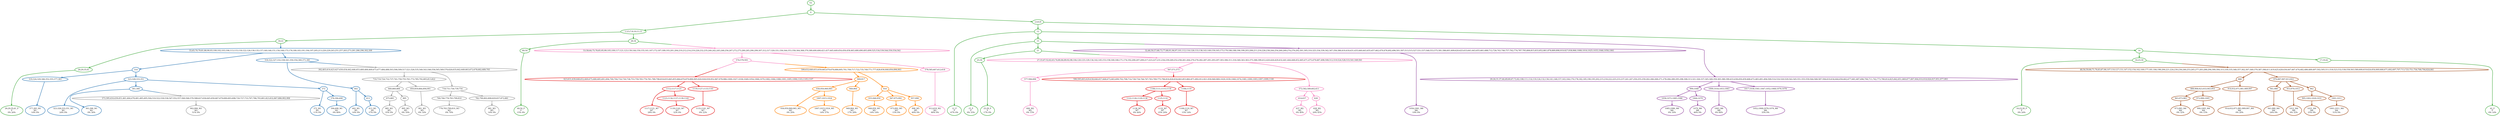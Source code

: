 digraph T {
	{
		rank=same
		123 [penwidth=3,colorscheme=set19,color=3,label="26;29;35;41_P\nP\n0% 26%"]
		120 [penwidth=3,colorscheme=set19,color=3,label="40;54_P\nP\n15% 0%"]
		117 [penwidth=3,colorscheme=set19,color=3,label="12_P\nP\n67% 0%"]
		115 [penwidth=3,colorscheme=set19,color=3,label="15_P\nP\n0% 35%"]
		112 [penwidth=3,colorscheme=set19,color=3,label="25;39_P\nP\n17% 0%"]
		109 [penwidth=3,colorscheme=set19,color=3,label="16;23;30_P\nP\n0% 24%"]
		107 [penwidth=3,colorscheme=set19,color=3,label="42_P\nP\n0% 14%"]
		104 [penwidth=3,colorscheme=set19,color=2,label="377;383_M1\nM1\n14% 0%"]
		102 [penwidth=3,colorscheme=set19,color=2,label="323;328;333;351_M1\nM1\n24% 0%"]
		100 [penwidth=3,colorscheme=set19,color=2,label="361;366_M1\nM1\n0% 34%"]
		98 [penwidth=3,colorscheme=set19,color=2,label="372_M1\nM1\n11% 0%"]
		96 [penwidth=3,colorscheme=set19,color=2,label="394;408_M1\nM1\n0% 66%"]
		93 [penwidth=3,colorscheme=set19,color=2,label="402_M1\nM1\n14% 0%"]
		91 [penwidth=3,colorscheme=set19,color=2,label="413_M1\nM1\n37% 0%"]
		88 [penwidth=3,colorscheme=set19,color=8,label="612;618_M2\nM2\n80% 0%"]
		85 [penwidth=3,colorscheme=set19,color=8,label="606_M2\nM2\n0% 15%"]
		82 [penwidth=3,colorscheme=set19,color=8,label="637_M2\nM2\n0% 40%"]
		80 [penwidth=3,colorscheme=set19,color=8,label="628_M2\nM2\n20% 45%"]
		79 [penwidth=3,colorscheme=set19,color=9,label="902;906_M3\nM3\n51% 0%"]
		75 [penwidth=3,colorscheme=set19,color=9,label="885_M3\nM3\n35% 0%"]
		73 [penwidth=3,colorscheme=set19,color=9,label="895_M3\nM3\n0% 16%"]
		71 [penwidth=3,colorscheme=set19,color=9,label="901_M3\nM3\n0% 14%"]
		68 [penwidth=3,colorscheme=set19,color=9,label="778;783;799;810_M3\nM3\n0% 70%"]
		66 [penwidth=3,colorscheme=set19,color=9,label="881_M3\nM3\n14% 0%"]
		62 [penwidth=3,colorscheme=set19,color=7,label="973;983_M4\nM4\n0% 32%"]
		60 [penwidth=3,colorscheme=set19,color=7,label="990;1005_M4\nM4\n0% 15%"]
		58 [penwidth=3,colorscheme=set19,color=7,label="914;932;971;981;989;997_M4\nM4\n0% 20%"]
		55 [penwidth=3,colorscheme=set19,color=7,label="941;980_M4\nM4\n24% 0%"]
		53 [penwidth=3,colorscheme=set19,color=7,label="1012_M4\nM4\n0% 32%"]
		50 [penwidth=3,colorscheme=set19,color=7,label="1031_M4\nM4\n25% 0%"]
		48 [penwidth=3,colorscheme=set19,color=7,label="1001;1011_M4\nM4\n51% 0%"]
		45 [penwidth=3,colorscheme=set19,color=5,label="936;950;960;965_M5\nM5\n0% 20%"]
		43 [penwidth=3,colorscheme=set19,color=5,label="1007;1015;1024_M5\nM5\n14% 37%"]
		41 [penwidth=3,colorscheme=set19,color=5,label="949;964_M5\nM5\n17% 28%"]
		38 [penwidth=3,colorscheme=set19,color=5,label="948;959_M5\nM5\n14% 14%"]
		36 [penwidth=3,colorscheme=set19,color=5,label="975;992_M5\nM5\n15% 0%"]
		34 [penwidth=3,colorscheme=set19,color=5,label="998_M5\nM5\n40% 0%"]
		33 [penwidth=3,colorscheme=set19,color=4,label="1056;1061_M6\nM6\n19% 0%"]
		30 [penwidth=3,colorscheme=set19,color=4,label="1085;1086_M6\nM6\n0% 16%"]
		28 [penwidth=3,colorscheme=set19,color=4,label="1079_M6\nM6\n46% 0%"]
		26 [penwidth=3,colorscheme=set19,color=4,label="1063_M6\nM6\n0% 84%"]
		24 [penwidth=3,colorscheme=set19,color=4,label="1052;1068;1076;1078_M6\nM6\n35% 0%"]
		22 [penwidth=3,colorscheme=set19,color=1,label="1117;1121_M7\nM7\n28% 0%"]
		20 [penwidth=3,colorscheme=set19,color=1,label="1139;1142_M7\nM7\n32% 0%"]
		18 [penwidth=3,colorscheme=set19,color=1,label="1133;1141_M7\nM7\n0% 22%"]
		15 [penwidth=3,colorscheme=set19,color=1,label="1136_M7\nM7\n0% 44%"]
		13 [penwidth=3,colorscheme=set19,color=1,label="1132_M7\nM7\n25% 20%"]
		11 [penwidth=3,colorscheme=set19,color=1,label="1108;1110_M7\nM7\n15% 14%"]
	}
	128 [penwidth=3,colorscheme=set19,color=3,label="GL"]
	127 [penwidth=3,colorscheme=set19,color=3,label="0"]
	126 [penwidth=3,colorscheme=set19,color=3,label="1;3;5;7;9;10;11;13"]
	125 [penwidth=3,colorscheme=set19,color=3,label="18;22"]
	124 [penwidth=3,colorscheme=set19,color=3,label="26;29;35;41"]
	122 [penwidth=3,colorscheme=set19,color=3,label="28;34"]
	121 [penwidth=3,colorscheme=set19,color=3,label="40;54"]
	119 [penwidth=3,colorscheme=set19,color=3,label="2;4;6;8"]
	118 [penwidth=3,colorscheme=set19,color=3,label="12"]
	116 [penwidth=3,colorscheme=set19,color=3,label="15"]
	114 [penwidth=3,colorscheme=set19,color=3,label="21"]
	113 [penwidth=3,colorscheme=set19,color=3,label="25;39"]
	111 [penwidth=3,colorscheme=set19,color=3,label="14"]
	110 [penwidth=3,colorscheme=set19,color=3,label="16;23;30"]
	108 [penwidth=3,colorscheme=set19,color=3,label="17;19;42"]
	106 [penwidth=3,colorscheme=set19,color=2,label="314"]
	105 [penwidth=3,colorscheme=set19,color=2,label="319;324;329;346;352;355;377;383"]
	103 [penwidth=3,colorscheme=set19,color=2,label="323;328;333;351"]
	101 [penwidth=3,colorscheme=set19,color=2,label="361;366"]
	99 [penwidth=3,colorscheme=set19,color=2,label="372"]
	97 [penwidth=3,colorscheme=set19,color=2,label="376;394;408"]
	95 [penwidth=3,colorscheme=set19,color=2,label="318;322;327;332;338;341;350;354;360;371;381"]
	94 [penwidth=3,colorscheme=set19,color=2,label="402"]
	92 [penwidth=3,colorscheme=set19,color=2,label="413"]
	90 [penwidth=3,colorscheme=set19,color=8,label="574;579;593"]
	89 [penwidth=3,colorscheme=set19,color=8,label="578;585;607;612;618"]
	87 [penwidth=3,colorscheme=set19,color=8,label="567;571;573"]
	86 [penwidth=3,colorscheme=set19,color=8,label="577;584;606"]
	84 [penwidth=3,colorscheme=set19,color=8,label="572;582;589;602;611"]
	83 [penwidth=3,colorscheme=set19,color=8,label="614;637"]
	81 [penwidth=3,colorscheme=set19,color=8,label="628"]
	78 [penwidth=3,colorscheme=set19,color=9,label="710;719;724;732;737;741;750;755;761;772;785;792;805;813;822"]
	77 [penwidth=3,colorscheme=set19,color=9,label="840;860;866"]
	76 [penwidth=3,colorscheme=set19,color=9,label="875;885"]
	74 [penwidth=3,colorscheme=set19,color=9,label="895"]
	72 [penwidth=3,colorscheme=set19,color=9,label="850;859;884;894;901"]
	70 [penwidth=3,colorscheme=set19,color=9,label="718;731;736;739;754"]
	69 [penwidth=3,colorscheme=set19,color=9,label="760;766;778;783;799;810"]
	67 [penwidth=3,colorscheme=set19,color=9,label="782;790;802;808;829;837;872;881"]
	65 [penwidth=3,colorscheme=set19,color=7,label="868"]
	64 [penwidth=3,colorscheme=set19,color=7,label="888;908;923;933;943;955"]
	63 [penwidth=3,colorscheme=set19,color=7,label="963;973;983"]
	61 [penwidth=3,colorscheme=set19,color=7,label="972;990;1005"]
	59 [penwidth=3,colorscheme=set19,color=7,label="914;932;971;981;989;997"]
	57 [penwidth=3,colorscheme=set19,color=7,label="876;887;907;913;922"]
	56 [penwidth=3,colorscheme=set19,color=7,label="941;980"]
	54 [penwidth=3,colorscheme=set19,color=7,label="953;979;1012"]
	52 [penwidth=3,colorscheme=set19,color=7,label="962"]
	51 [penwidth=3,colorscheme=set19,color=7,label="995;1002;1020;1031"]
	49 [penwidth=3,colorscheme=set19,color=7,label="1001;1011"]
	47 [penwidth=3,colorscheme=set19,color=5,label="909;917"]
	46 [penwidth=3,colorscheme=set19,color=5,label="936;950;960;965"]
	44 [penwidth=3,colorscheme=set19,color=5,label="1007;1015;1024"]
	42 [penwidth=3,colorscheme=set19,color=5,label="949;964"]
	40 [penwidth=3,colorscheme=set19,color=5,label="916"]
	39 [penwidth=3,colorscheme=set19,color=5,label="935;948;959"]
	37 [penwidth=3,colorscheme=set19,color=5,label="947;975;992"]
	35 [penwidth=3,colorscheme=set19,color=5,label="957;998"]
	32 [penwidth=3,colorscheme=set19,color=4,label="999;1048"]
	31 [penwidth=3,colorscheme=set19,color=4,label="1058;1072;1085;1086"]
	29 [penwidth=3,colorscheme=set19,color=4,label="1064;1079"]
	27 [penwidth=3,colorscheme=set19,color=4,label="1009;1018;1053;1063"]
	25 [penwidth=3,colorscheme=set19,color=4,label="1017;1036;1041;1047;1052;1068;1076;1078"]
	23 [penwidth=3,colorscheme=set19,color=1,label="1112;1117;1121"]
	21 [penwidth=3,colorscheme=set19,color=1,label="1123;1134;1137;1139;1142"]
	19 [penwidth=3,colorscheme=set19,color=1,label="1119;1127;1133;1141"]
	17 [penwidth=3,colorscheme=set19,color=1,label="1106;1111;1115;1118"]
	16 [penwidth=3,colorscheme=set19,color=1,label="1122;1126;1129;1136"]
	14 [penwidth=3,colorscheme=set19,color=1,label="1125;1132"]
	12 [penwidth=3,colorscheme=set19,color=1,label="1108;1110"]
	10 [penwidth=3,colorscheme=set19,color=1,label="623;631;639;648;652;669;675;680;685;691;694;700;704;716;730;738;753;759;765;776;781;789;798;818;835;845;855;864;870;879;890;905;920;928;939;952;967;978;986;1000;1027;1038;1049;1054;1066;1070;1082;1084;1088;1091;1095;1098;1103;1105;1107"]
	9 [penwidth=3,colorscheme=set19,color=1,label="590;595;603;629;638;646;657;668;673;683;699;702;708;714;728;734;744;747;763;769;775;796;816;826;834;843;853;862;871;892;912;921;930;940;969;1029;1039;1060;1074;1081;1090;1093;1097;1099;1100"]
	8 [penwidth=3,colorscheme=set19,color=5,label="599;632;640;653;659;665;670;676;686;695;701;709;717;722;735;749;771;777;828;836;846;856;896;903"]
	7 [penwidth=3,colorscheme=set19,color=9,label="373;395;416;439;451;461;464;478;481;485;495;504;510;522;530;536;547;552;557;560;566;570;588;627;636;645;650;667;679;690;693;698;720;727;733;767;786;793;801;823;832;867;886;902;906"]
	6 [penwidth=3,colorscheme=set19,color=9,label="392;403;414;423;427;430;434;442;446;453;460;466;469;473;477;484;488;503;506;509;517;521;526;535;540;543;546;556;565;569;576;626;635;642;649;663;672;678;682;689;705"]
	5 [penwidth=3,colorscheme=set19,color=4,label="20;24;31;37;44;49;60;67;72;82;108;111;114;119;124;132;136;141;148;157;163;164;170;178;182;185;190;195;202;215;218;222;225;233;237;241;247;250;255;259;262;266;268;271;278;284;289;295;298;308;313;321;326;337;345;349;359;365;380;390;433;438;450;459;468;472;483;491;494;500;514;516;520;529;542;545;551;555;559;564;568;587;594;610;634;644;656;662;677;681;687;696;706;711;742;773;780;814;825;842;851;869;877;897;904;910;918;926;937;951;977;993"]
	4 [penwidth=3,colorscheme=set19,color=4,label="32;46;50;57;68;73;77;88;91;94;97;101;112;116;128;133;138;143;149;159;165;173;179;186;188;196;199;203;208;211;216;226;238;244;254;260;269;274;279;292;301;305;310;325;334;339;342;347;356;386;410;418;431;435;440;443;455;457;462;470;476;492;496;501;507;513;515;527;531;537;548;553;575;581;586;601;609;620;625;633;641;643;655;661;688;712;726;743;746;757;762;774;787;795;806;815;833;852;861;878;889;898;919;927;938;966;1008;1016;1025;1035;1046;1056;1061"]
	3 [penwidth=3,colorscheme=set19,color=7,label="48;56;59;66;71;76;83;87;96;107;110;127;131;147;152;154;162;169;177;181;184;198;206;221;224;230;236;246;253;265;277;283;288;294;300;304;315;330;335;348;357;362;367;369;379;387;398;411;419;425;428;436;447;467;474;482;486;489;497;502;505;511;518;523;532;538;558;563;580;600;619;624;654;660;666;671;692;697;707;713;725;751;756;768;794;824;841"]
	2 [penwidth=3,colorscheme=set19,color=8,label="53;58;64;75;78;85;95;99;105;109;117;121;123;139;144;150;155;161;167;172;187;189;193;201;204;210;212;214;219;228;232;235;240;242;245;248;256;267;272;275;280;285;290;299;307;312;317;320;331;336;344;353;358;364;368;370;389;400;406;421;437;445;449;454;456;458;463;480;490;493;499;525;534;539;544;550;554;562"]
	1 [penwidth=3,colorscheme=set19,color=8,label="27;33;47;52;62;63;74;80;84;89;92;98;104;120;125;129;134;142;145;153;158;160;166;171;174;192;200;207;209;217;223;227;231;234;239;249;252;258;261;264;270;276;282;287;291;293;297;303;306;311;316;340;343;363;375;388;399;412;420;426;429;432;441;444;448;452;465;471;475;479;487;498;508;512;519;524;528;533;541;549;561"]
	0 [penwidth=3,colorscheme=set19,color=2,label="55;65;70;79;81;86;90;93;100;102;103;106;113;115;118;122;126;130;135;137;140;146;151;156;168;175;176;180;183;191;194;197;205;213;220;229;243;251;257;263;273;281;286;296;302;309"]
	128 -> 127 [penwidth=3,colorscheme=set19,color=3]
	127 -> 119 [penwidth=3,colorscheme=set19,color=3]
	127 -> 126 [penwidth=3,colorscheme=set19,color=3]
	126 -> 125 [penwidth=3,colorscheme=set19,color=3]
	126 -> 122 [penwidth=3,colorscheme=set19,color=3]
	125 -> 124 [penwidth=3,colorscheme=set19,color=3]
	125 -> 0 [penwidth=3,colorscheme=set19,color="3;0.5:2"]
	124 -> 123 [penwidth=3,colorscheme=set19,color=3]
	122 -> 121 [penwidth=3,colorscheme=set19,color=3]
	122 -> 2 [penwidth=3,colorscheme=set19,color="3;0.5:8"]
	121 -> 120 [penwidth=3,colorscheme=set19,color=3]
	119 -> 118 [penwidth=3,colorscheme=set19,color=3]
	119 -> 111 [penwidth=3,colorscheme=set19,color=3]
	118 -> 117 [penwidth=3,colorscheme=set19,color=3]
	118 -> 116 [penwidth=3,colorscheme=set19,color=3]
	118 -> 5 [penwidth=3,colorscheme=set19,color="3;0.5:4"]
	116 -> 115 [penwidth=3,colorscheme=set19,color=3]
	116 -> 114 [penwidth=3,colorscheme=set19,color=3]
	116 -> 4 [penwidth=3,colorscheme=set19,color="3;0.5:4"]
	114 -> 113 [penwidth=3,colorscheme=set19,color=3]
	114 -> 1 [penwidth=3,colorscheme=set19,color="3;0.5:8"]
	113 -> 112 [penwidth=3,colorscheme=set19,color=3]
	111 -> 110 [penwidth=3,colorscheme=set19,color=3]
	111 -> 108 [penwidth=3,colorscheme=set19,color=3]
	110 -> 109 [penwidth=3,colorscheme=set19,color=3]
	110 -> 3 [penwidth=3,colorscheme=set19,color="3;0.5:7"]
	108 -> 107 [penwidth=3,colorscheme=set19,color=3]
	106 -> 103 [penwidth=3,colorscheme=set19,color=2]
	106 -> 105 [penwidth=3,colorscheme=set19,color=2]
	105 -> 104 [penwidth=3,colorscheme=set19,color=2]
	103 -> 102 [penwidth=3,colorscheme=set19,color=2]
	103 -> 101 [penwidth=3,colorscheme=set19,color=2]
	103 -> 99 [penwidth=3,colorscheme=set19,color=2]
	101 -> 100 [penwidth=3,colorscheme=set19,color=2]
	101 -> 7 [penwidth=3,colorscheme=set19,color="2;0.5:9"]
	99 -> 98 [penwidth=3,colorscheme=set19,color=2]
	99 -> 97 [penwidth=3,colorscheme=set19,color=2]
	97 -> 96 [penwidth=3,colorscheme=set19,color=2]
	95 -> 94 [penwidth=3,colorscheme=set19,color=2]
	95 -> 6 [penwidth=3,colorscheme=set19,color="2;0.5:9"]
	94 -> 93 [penwidth=3,colorscheme=set19,color=2]
	94 -> 92 [penwidth=3,colorscheme=set19,color=2]
	92 -> 91 [penwidth=3,colorscheme=set19,color=2]
	90 -> 10 [penwidth=3,colorscheme=set19,color="8;0.5:1"]
	90 -> 8 [penwidth=3,colorscheme=set19,color="8;0.5:5"]
	89 -> 88 [penwidth=3,colorscheme=set19,color=8]
	87 -> 86 [penwidth=3,colorscheme=set19,color=8]
	87 -> 9 [penwidth=3,colorscheme=set19,color="8;0.5:1"]
	86 -> 85 [penwidth=3,colorscheme=set19,color=8]
	84 -> 81 [penwidth=3,colorscheme=set19,color=8]
	84 -> 83 [penwidth=3,colorscheme=set19,color=8]
	83 -> 82 [penwidth=3,colorscheme=set19,color=8]
	81 -> 80 [penwidth=3,colorscheme=set19,color=8]
	78 -> 77 [penwidth=3,colorscheme=set19,color=9]
	78 -> 72 [penwidth=3,colorscheme=set19,color=9]
	77 -> 74 [penwidth=3,colorscheme=set19,color=9]
	77 -> 76 [penwidth=3,colorscheme=set19,color=9]
	76 -> 75 [penwidth=3,colorscheme=set19,color=9]
	74 -> 73 [penwidth=3,colorscheme=set19,color=9]
	72 -> 71 [penwidth=3,colorscheme=set19,color=9]
	70 -> 67 [penwidth=3,colorscheme=set19,color=9]
	70 -> 69 [penwidth=3,colorscheme=set19,color=9]
	69 -> 68 [penwidth=3,colorscheme=set19,color=9]
	67 -> 66 [penwidth=3,colorscheme=set19,color=9]
	65 -> 64 [penwidth=3,colorscheme=set19,color=7]
	65 -> 59 [penwidth=3,colorscheme=set19,color=7]
	64 -> 61 [penwidth=3,colorscheme=set19,color=7]
	64 -> 63 [penwidth=3,colorscheme=set19,color=7]
	63 -> 62 [penwidth=3,colorscheme=set19,color=7]
	61 -> 60 [penwidth=3,colorscheme=set19,color=7]
	59 -> 58 [penwidth=3,colorscheme=set19,color=7]
	57 -> 56 [penwidth=3,colorscheme=set19,color=7]
	57 -> 52 [penwidth=3,colorscheme=set19,color=7]
	57 -> 54 [penwidth=3,colorscheme=set19,color=7]
	56 -> 55 [penwidth=3,colorscheme=set19,color=7]
	54 -> 53 [penwidth=3,colorscheme=set19,color=7]
	52 -> 49 [penwidth=3,colorscheme=set19,color=7]
	52 -> 51 [penwidth=3,colorscheme=set19,color=7]
	51 -> 50 [penwidth=3,colorscheme=set19,color=7]
	49 -> 48 [penwidth=3,colorscheme=set19,color=7]
	47 -> 46 [penwidth=3,colorscheme=set19,color=5]
	47 -> 42 [penwidth=3,colorscheme=set19,color=5]
	46 -> 45 [penwidth=3,colorscheme=set19,color=5]
	46 -> 44 [penwidth=3,colorscheme=set19,color=5]
	44 -> 43 [penwidth=3,colorscheme=set19,color=5]
	42 -> 41 [penwidth=3,colorscheme=set19,color=5]
	40 -> 35 [penwidth=3,colorscheme=set19,color=5]
	40 -> 37 [penwidth=3,colorscheme=set19,color=5]
	40 -> 39 [penwidth=3,colorscheme=set19,color=5]
	39 -> 38 [penwidth=3,colorscheme=set19,color=5]
	37 -> 36 [penwidth=3,colorscheme=set19,color=5]
	35 -> 34 [penwidth=3,colorscheme=set19,color=5]
	32 -> 29 [penwidth=3,colorscheme=set19,color=4]
	32 -> 31 [penwidth=3,colorscheme=set19,color=4]
	31 -> 30 [penwidth=3,colorscheme=set19,color=4]
	29 -> 28 [penwidth=3,colorscheme=set19,color=4]
	27 -> 26 [penwidth=3,colorscheme=set19,color=4]
	25 -> 24 [penwidth=3,colorscheme=set19,color=4]
	23 -> 22 [penwidth=3,colorscheme=set19,color=1]
	23 -> 21 [penwidth=3,colorscheme=set19,color=1]
	21 -> 20 [penwidth=3,colorscheme=set19,color=1]
	19 -> 18 [penwidth=3,colorscheme=set19,color=1]
	17 -> 14 [penwidth=3,colorscheme=set19,color=1]
	17 -> 16 [penwidth=3,colorscheme=set19,color=1]
	16 -> 15 [penwidth=3,colorscheme=set19,color=1]
	14 -> 13 [penwidth=3,colorscheme=set19,color=1]
	12 -> 11 [penwidth=3,colorscheme=set19,color=1]
	10 -> 23 [penwidth=3,colorscheme=set19,color=1]
	10 -> 19 [penwidth=3,colorscheme=set19,color=1]
	9 -> 17 [penwidth=3,colorscheme=set19,color=1]
	9 -> 12 [penwidth=3,colorscheme=set19,color=1]
	8 -> 47 [penwidth=3,colorscheme=set19,color=5]
	8 -> 40 [penwidth=3,colorscheme=set19,color=5]
	7 -> 79 [penwidth=3,colorscheme=set19,color=9]
	6 -> 78 [penwidth=3,colorscheme=set19,color=9]
	6 -> 70 [penwidth=3,colorscheme=set19,color=9]
	5 -> 32 [penwidth=3,colorscheme=set19,color=4]
	5 -> 27 [penwidth=3,colorscheme=set19,color=4]
	5 -> 25 [penwidth=3,colorscheme=set19,color=4]
	4 -> 33 [penwidth=3,colorscheme=set19,color=4]
	3 -> 65 [penwidth=3,colorscheme=set19,color=7]
	3 -> 57 [penwidth=3,colorscheme=set19,color=7]
	2 -> 90 [penwidth=3,colorscheme=set19,color=8]
	2 -> 89 [penwidth=3,colorscheme=set19,color=8]
	1 -> 87 [penwidth=3,colorscheme=set19,color=8]
	1 -> 84 [penwidth=3,colorscheme=set19,color=8]
	0 -> 106 [penwidth=3,colorscheme=set19,color=2]
	0 -> 95 [penwidth=3,colorscheme=set19,color=2]
}
